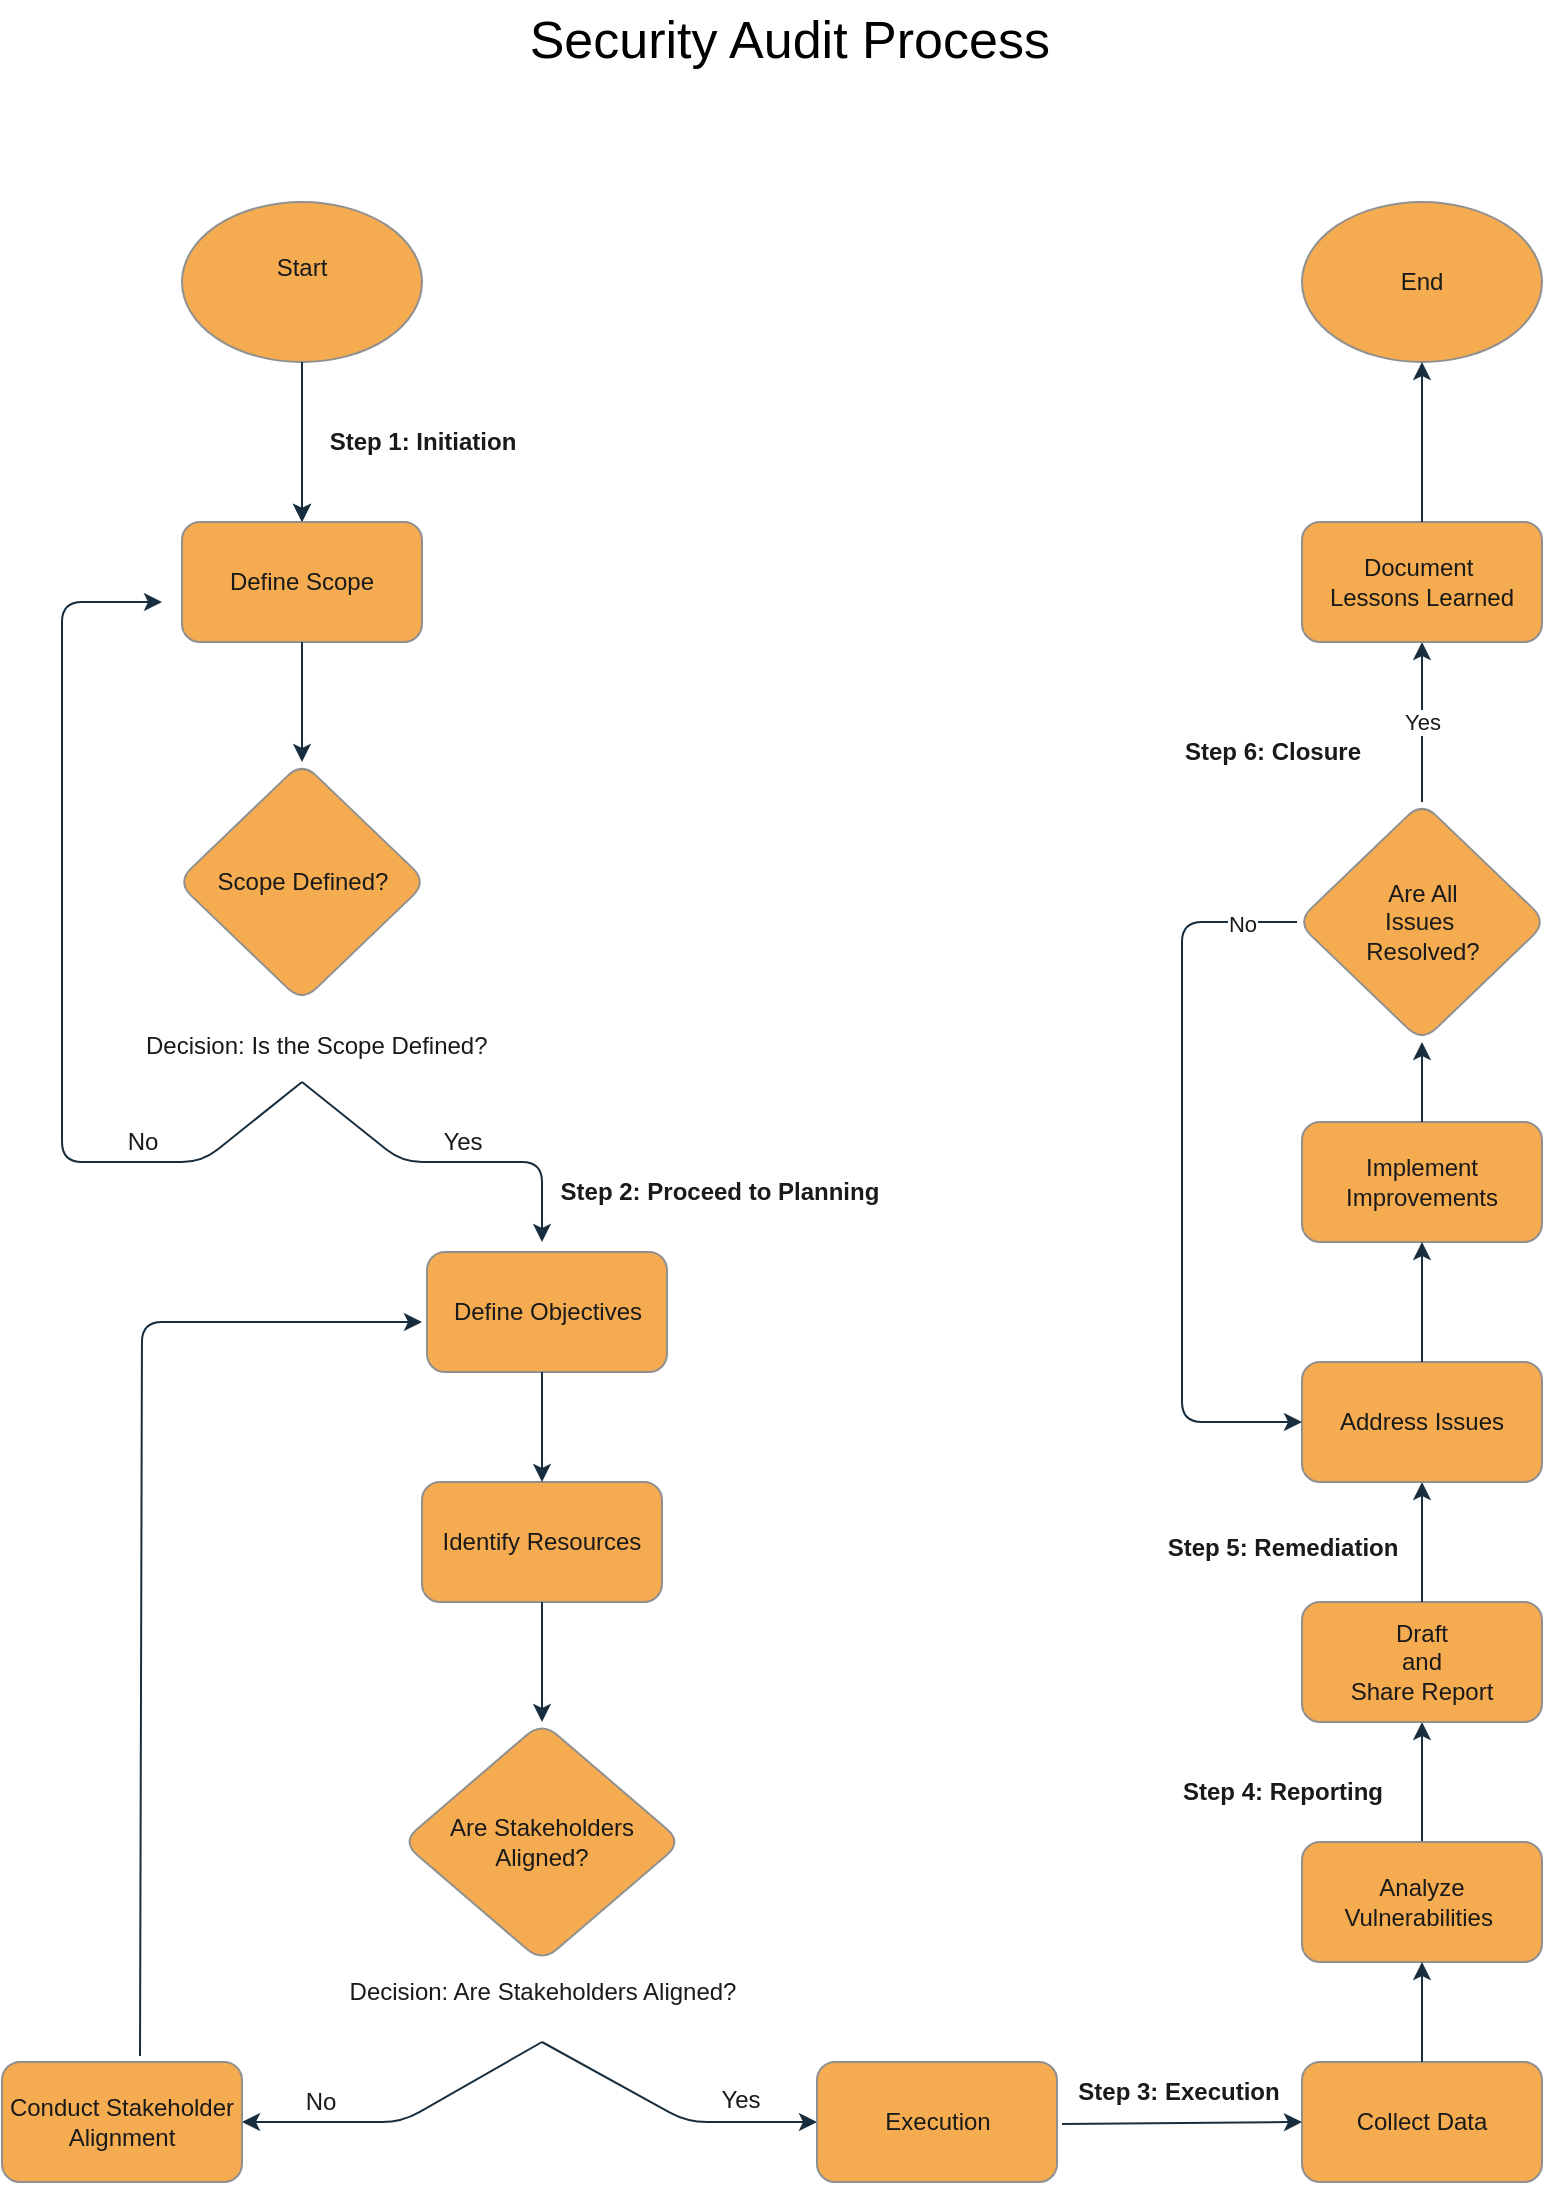 <mxfile version="26.0.6">
  <diagram id="C5RBs43oDa-KdzZeNtuy" name="Page-1">
    <mxGraphModel dx="1034" dy="1691" grid="0" gridSize="10" guides="0" tooltips="1" connect="1" arrows="1" fold="1" page="1" pageScale="1" pageWidth="827" pageHeight="1169" background="#ffffff" math="0" shadow="0">
      <root>
        <mxCell id="WIyWlLk6GJQsqaUBKTNV-0" />
        <mxCell id="WIyWlLk6GJQsqaUBKTNV-1" parent="WIyWlLk6GJQsqaUBKTNV-0" />
        <mxCell id="vEGD2U-kW4-YruRSRP0R-8" value="" style="group" vertex="1" connectable="0" parent="WIyWlLk6GJQsqaUBKTNV-1">
          <mxGeometry x="61" y="-1145" width="742.5" height="1091" as="geometry" />
        </mxCell>
        <mxCell id="vEGD2U-kW4-YruRSRP0R-9" value="" style="group" vertex="1" connectable="0" parent="vEGD2U-kW4-YruRSRP0R-8">
          <mxGeometry y="101" width="742.5" height="990" as="geometry" />
        </mxCell>
        <mxCell id="vEGD2U-kW4-YruRSRP0R-10" value="" style="edgeStyle=orthogonalEdgeStyle;rounded=1;orthogonalLoop=1;jettySize=auto;html=1;labelBackgroundColor=none;strokeColor=#182E3E;fontColor=default;" edge="1" parent="vEGD2U-kW4-YruRSRP0R-9" source="vEGD2U-kW4-YruRSRP0R-11" target="vEGD2U-kW4-YruRSRP0R-12">
          <mxGeometry relative="1" as="geometry" />
        </mxCell>
        <mxCell id="vEGD2U-kW4-YruRSRP0R-11" value="&lt;font&gt;Start&lt;/font&gt;&lt;div&gt;&lt;br&gt;&lt;/div&gt;" style="ellipse;whiteSpace=wrap;html=1;labelBackgroundColor=none;fillColor=#F5AB50;strokeColor=#909090;fontColor=#1A1A1A;rounded=1;" vertex="1" parent="vEGD2U-kW4-YruRSRP0R-9">
          <mxGeometry x="60" width="120" height="80" as="geometry" />
        </mxCell>
        <mxCell id="vEGD2U-kW4-YruRSRP0R-12" value="&lt;font&gt;Define Scope&lt;/font&gt;" style="rounded=1;whiteSpace=wrap;html=1;labelBackgroundColor=none;fillColor=#F5AB50;strokeColor=#909090;fontColor=#1A1A1A;" vertex="1" parent="vEGD2U-kW4-YruRSRP0R-9">
          <mxGeometry x="60" y="160" width="120" height="60" as="geometry" />
        </mxCell>
        <mxCell id="vEGD2U-kW4-YruRSRP0R-13" value="&lt;font&gt;Scope Defined?&lt;/font&gt;" style="rhombus;whiteSpace=wrap;html=1;labelBackgroundColor=none;fillColor=#F5AB50;strokeColor=#909090;fontColor=#1A1A1A;rounded=1;" vertex="1" parent="vEGD2U-kW4-YruRSRP0R-9">
          <mxGeometry x="57.5" y="280" width="125" height="120" as="geometry" />
        </mxCell>
        <mxCell id="vEGD2U-kW4-YruRSRP0R-14" value="" style="endArrow=classic;html=1;rounded=1;entryX=0.5;entryY=0;entryDx=0;entryDy=0;exitX=0.5;exitY=1;exitDx=0;exitDy=0;labelBackgroundColor=none;strokeColor=#182E3E;fontColor=default;" edge="1" parent="vEGD2U-kW4-YruRSRP0R-9" source="vEGD2U-kW4-YruRSRP0R-11" target="vEGD2U-kW4-YruRSRP0R-12">
          <mxGeometry relative="1" as="geometry">
            <mxPoint x="325" y="70" as="sourcePoint" />
            <mxPoint x="310" y="150" as="targetPoint" />
            <Array as="points" />
          </mxGeometry>
        </mxCell>
        <mxCell id="vEGD2U-kW4-YruRSRP0R-15" value="&lt;font&gt;&lt;b&gt;Step 1: Initiation&lt;/b&gt;&lt;/font&gt;" style="edgeLabel;resizable=0;html=1;;align=center;verticalAlign=middle;fontSize=12;labelBackgroundColor=none;fontColor=#1A1A1A;rounded=1;" connectable="0" vertex="1" parent="vEGD2U-kW4-YruRSRP0R-14">
          <mxGeometry relative="1" as="geometry">
            <mxPoint x="60" as="offset" />
          </mxGeometry>
        </mxCell>
        <mxCell id="vEGD2U-kW4-YruRSRP0R-16" value="" style="endArrow=classic;html=1;rounded=1;entryX=0.5;entryY=0;entryDx=0;entryDy=0;labelBackgroundColor=none;strokeColor=#182E3E;fontColor=default;" edge="1" parent="vEGD2U-kW4-YruRSRP0R-9" source="vEGD2U-kW4-YruRSRP0R-12" target="vEGD2U-kW4-YruRSRP0R-13">
          <mxGeometry relative="1" as="geometry">
            <mxPoint x="315" y="230" as="sourcePoint" />
            <mxPoint x="380" y="240" as="targetPoint" />
          </mxGeometry>
        </mxCell>
        <mxCell id="vEGD2U-kW4-YruRSRP0R-17" value="&lt;font&gt;Define Objectives&lt;/font&gt;" style="rounded=1;whiteSpace=wrap;html=1;labelBackgroundColor=none;fillColor=#F5AB50;strokeColor=#909090;fontColor=#1A1A1A;" vertex="1" parent="vEGD2U-kW4-YruRSRP0R-9">
          <mxGeometry x="182.5" y="525" width="120" height="60" as="geometry" />
        </mxCell>
        <mxCell id="vEGD2U-kW4-YruRSRP0R-18" value="" style="endArrow=classic;html=1;rounded=1;labelBackgroundColor=none;strokeColor=#182E3E;fontColor=default;" edge="1" parent="vEGD2U-kW4-YruRSRP0R-9">
          <mxGeometry relative="1" as="geometry">
            <mxPoint x="120" y="440" as="sourcePoint" />
            <mxPoint x="240" y="520" as="targetPoint" />
            <Array as="points">
              <mxPoint x="170" y="480" />
              <mxPoint x="240" y="480" />
            </Array>
          </mxGeometry>
        </mxCell>
        <mxCell id="vEGD2U-kW4-YruRSRP0R-19" value="Yes" style="edgeLabel;resizable=0;html=1;;align=center;verticalAlign=middle;fontSize=12;labelBackgroundColor=none;fontColor=#1A1A1A;rounded=1;" connectable="0" vertex="1" parent="vEGD2U-kW4-YruRSRP0R-18">
          <mxGeometry relative="1" as="geometry">
            <mxPoint x="7" y="-10" as="offset" />
          </mxGeometry>
        </mxCell>
        <mxCell id="vEGD2U-kW4-YruRSRP0R-20" value="&lt;font style=&quot;font-size: 12px;&quot;&gt;Decision: Is the Scope Defined?&lt;/font&gt;" style="edgeLabel;resizable=0;html=1;;align=left;verticalAlign=bottom;rotation=0;labelBackgroundColor=none;fontColor=#1A1A1A;rounded=1;" connectable="0" vertex="1" parent="vEGD2U-kW4-YruRSRP0R-18">
          <mxGeometry x="-1" relative="1" as="geometry">
            <mxPoint x="-80" y="-10" as="offset" />
          </mxGeometry>
        </mxCell>
        <mxCell id="vEGD2U-kW4-YruRSRP0R-21" value="Step 2: Proceed to Planning&amp;nbsp;" style="edgeLabel;resizable=0;html=1;;align=right;verticalAlign=bottom;fontSize=12;labelBackgroundColor=none;fontColor=#1A1A1A;fontStyle=1;rounded=1;" connectable="0" vertex="1" parent="vEGD2U-kW4-YruRSRP0R-18">
          <mxGeometry x="1" relative="1" as="geometry">
            <mxPoint x="172" y="-16" as="offset" />
          </mxGeometry>
        </mxCell>
        <mxCell id="vEGD2U-kW4-YruRSRP0R-22" value="" style="endArrow=classic;html=1;rounded=1;labelBackgroundColor=none;strokeColor=#182E3E;fontColor=default;" edge="1" parent="vEGD2U-kW4-YruRSRP0R-9">
          <mxGeometry relative="1" as="geometry">
            <mxPoint x="120" y="440" as="sourcePoint" />
            <mxPoint x="50" y="200" as="targetPoint" />
            <Array as="points">
              <mxPoint x="70" y="480" />
              <mxPoint x="30" y="480" />
              <mxPoint y="480" />
              <mxPoint y="200" />
            </Array>
          </mxGeometry>
        </mxCell>
        <mxCell id="vEGD2U-kW4-YruRSRP0R-23" value="No" style="edgeLabel;resizable=0;html=1;;align=center;verticalAlign=middle;fontSize=12;labelBackgroundColor=none;fontColor=#1A1A1A;rounded=1;" connectable="0" vertex="1" parent="vEGD2U-kW4-YruRSRP0R-22">
          <mxGeometry relative="1" as="geometry">
            <mxPoint x="40" y="88" as="offset" />
          </mxGeometry>
        </mxCell>
        <mxCell id="vEGD2U-kW4-YruRSRP0R-24" value="&lt;font&gt;Identify Resources&lt;/font&gt;" style="rounded=1;whiteSpace=wrap;html=1;labelBackgroundColor=none;fillColor=#F5AB50;strokeColor=#909090;fontColor=#1A1A1A;" vertex="1" parent="vEGD2U-kW4-YruRSRP0R-9">
          <mxGeometry x="180" y="640" width="120" height="60" as="geometry" />
        </mxCell>
        <mxCell id="vEGD2U-kW4-YruRSRP0R-25" value="&lt;font&gt;Are Stakeholders Aligned?&lt;/font&gt;" style="rhombus;whiteSpace=wrap;html=1;labelBackgroundColor=none;fillColor=#F5AB50;strokeColor=#909090;fontColor=#1A1A1A;rounded=1;" vertex="1" parent="vEGD2U-kW4-YruRSRP0R-9">
          <mxGeometry x="170" y="760" width="140" height="120" as="geometry" />
        </mxCell>
        <mxCell id="vEGD2U-kW4-YruRSRP0R-26" value="&lt;font&gt;Decision: Are Stakeholders Aligned?&lt;/font&gt;" style="text;html=1;align=center;verticalAlign=middle;resizable=0;points=[];autosize=1;strokeColor=none;fillColor=none;labelBackgroundColor=none;fontColor=#1A1A1A;rounded=1;" vertex="1" parent="vEGD2U-kW4-YruRSRP0R-9">
          <mxGeometry x="130" y="880" width="220" height="30" as="geometry" />
        </mxCell>
        <mxCell id="vEGD2U-kW4-YruRSRP0R-27" value="" style="endArrow=classic;html=1;rounded=1;labelBackgroundColor=none;strokeColor=#182E3E;fontColor=default;" edge="1" parent="vEGD2U-kW4-YruRSRP0R-9">
          <mxGeometry relative="1" as="geometry">
            <mxPoint x="240" y="920" as="sourcePoint" />
            <mxPoint x="90" y="960" as="targetPoint" />
            <Array as="points">
              <mxPoint x="170" y="960" />
            </Array>
          </mxGeometry>
        </mxCell>
        <mxCell id="vEGD2U-kW4-YruRSRP0R-28" value="No" style="edgeLabel;resizable=0;html=1;;align=center;verticalAlign=middle;fontSize=12;labelBackgroundColor=none;fontColor=#1A1A1A;rounded=1;" connectable="0" vertex="1" parent="vEGD2U-kW4-YruRSRP0R-27">
          <mxGeometry relative="1" as="geometry">
            <mxPoint x="-41" y="-10" as="offset" />
          </mxGeometry>
        </mxCell>
        <mxCell id="vEGD2U-kW4-YruRSRP0R-29" value="" style="endArrow=classic;html=1;rounded=1;labelBackgroundColor=none;strokeColor=#182E3E;fontColor=default;" edge="1" parent="vEGD2U-kW4-YruRSRP0R-9">
          <mxGeometry relative="1" as="geometry">
            <mxPoint x="240" y="920" as="sourcePoint" />
            <mxPoint x="377.5" y="960" as="targetPoint" />
            <Array as="points">
              <mxPoint x="312.5" y="960" />
            </Array>
          </mxGeometry>
        </mxCell>
        <mxCell id="vEGD2U-kW4-YruRSRP0R-30" value="Yes" style="edgeLabel;html=1;align=center;verticalAlign=middle;resizable=0;points=[];fontSize=12;labelBackgroundColor=none;fontColor=#1A1A1A;rounded=1;" vertex="1" connectable="0" parent="vEGD2U-kW4-YruRSRP0R-29">
          <mxGeometry x="0.48" y="3" relative="1" as="geometry">
            <mxPoint y="-8" as="offset" />
          </mxGeometry>
        </mxCell>
        <mxCell id="vEGD2U-kW4-YruRSRP0R-31" value="" style="endArrow=classic;html=1;rounded=1;exitX=0.5;exitY=1;exitDx=0;exitDy=0;entryX=0.5;entryY=0;entryDx=0;entryDy=0;labelBackgroundColor=none;strokeColor=#182E3E;fontColor=default;" edge="1" parent="vEGD2U-kW4-YruRSRP0R-9" source="vEGD2U-kW4-YruRSRP0R-24" target="vEGD2U-kW4-YruRSRP0R-25">
          <mxGeometry width="50" height="50" relative="1" as="geometry">
            <mxPoint x="520" y="720" as="sourcePoint" />
            <mxPoint x="520" y="760" as="targetPoint" />
            <Array as="points" />
          </mxGeometry>
        </mxCell>
        <mxCell id="vEGD2U-kW4-YruRSRP0R-32" value="" style="endArrow=classic;html=1;rounded=1;labelBackgroundColor=none;strokeColor=#182E3E;fontColor=default;entryX=0.5;entryY=0;entryDx=0;entryDy=0;" edge="1" parent="vEGD2U-kW4-YruRSRP0R-9" target="vEGD2U-kW4-YruRSRP0R-24">
          <mxGeometry width="50" height="50" relative="1" as="geometry">
            <mxPoint x="240" y="585" as="sourcePoint" />
            <mxPoint x="222.5" y="640" as="targetPoint" />
          </mxGeometry>
        </mxCell>
        <mxCell id="vEGD2U-kW4-YruRSRP0R-33" value="&lt;font&gt;Execution&lt;/font&gt;" style="rounded=1;whiteSpace=wrap;html=1;labelBackgroundColor=none;fillColor=#F5AB50;strokeColor=#909090;fontColor=#1A1A1A;" vertex="1" parent="vEGD2U-kW4-YruRSRP0R-9">
          <mxGeometry x="377.5" y="930" width="120" height="60" as="geometry" />
        </mxCell>
        <mxCell id="vEGD2U-kW4-YruRSRP0R-34" value="&lt;font&gt;Collect Data&lt;/font&gt;" style="rounded=1;whiteSpace=wrap;html=1;labelBackgroundColor=none;fillColor=#F5AB50;strokeColor=#909090;fontColor=#1A1A1A;" vertex="1" parent="vEGD2U-kW4-YruRSRP0R-9">
          <mxGeometry x="620" y="930" width="120" height="60" as="geometry" />
        </mxCell>
        <mxCell id="vEGD2U-kW4-YruRSRP0R-35" value="" style="endArrow=classic;html=1;rounded=1;entryX=0;entryY=0.5;entryDx=0;entryDy=0;labelBackgroundColor=none;strokeColor=#182E3E;fontColor=default;exitX=0.021;exitY=1.033;exitDx=0;exitDy=0;exitPerimeter=0;" edge="1" parent="vEGD2U-kW4-YruRSRP0R-9" source="vEGD2U-kW4-YruRSRP0R-39" target="vEGD2U-kW4-YruRSRP0R-34">
          <mxGeometry width="50" height="50" relative="1" as="geometry">
            <mxPoint x="480" y="960" as="sourcePoint" />
            <mxPoint x="500" y="1010" as="targetPoint" />
          </mxGeometry>
        </mxCell>
        <mxCell id="vEGD2U-kW4-YruRSRP0R-36" value="" style="edgeStyle=orthogonalEdgeStyle;rounded=1;orthogonalLoop=1;jettySize=auto;html=1;labelBackgroundColor=none;strokeColor=#182E3E;fontColor=default;" edge="1" parent="vEGD2U-kW4-YruRSRP0R-9" source="vEGD2U-kW4-YruRSRP0R-37">
          <mxGeometry relative="1" as="geometry">
            <mxPoint x="680" y="760" as="targetPoint" />
          </mxGeometry>
        </mxCell>
        <mxCell id="vEGD2U-kW4-YruRSRP0R-37" value="&lt;font&gt;Analyze Vulnerabilities&amp;nbsp;&lt;/font&gt;" style="rounded=1;whiteSpace=wrap;html=1;labelBackgroundColor=none;fillColor=#F5AB50;strokeColor=#909090;fontColor=#1A1A1A;" vertex="1" parent="vEGD2U-kW4-YruRSRP0R-9">
          <mxGeometry x="620" y="820" width="120" height="60" as="geometry" />
        </mxCell>
        <mxCell id="vEGD2U-kW4-YruRSRP0R-38" value="" style="endArrow=classic;html=1;rounded=1;exitX=0.5;exitY=0;exitDx=0;exitDy=0;entryX=0.5;entryY=1;entryDx=0;entryDy=0;labelBackgroundColor=none;strokeColor=#182E3E;fontColor=default;" edge="1" parent="vEGD2U-kW4-YruRSRP0R-9" source="vEGD2U-kW4-YruRSRP0R-34" target="vEGD2U-kW4-YruRSRP0R-37">
          <mxGeometry width="50" height="50" relative="1" as="geometry">
            <mxPoint x="540" y="860" as="sourcePoint" />
            <mxPoint x="610" y="890" as="targetPoint" />
            <Array as="points" />
          </mxGeometry>
        </mxCell>
        <mxCell id="vEGD2U-kW4-YruRSRP0R-39" value="&lt;font&gt;&lt;b&gt;Step 3: Execution&lt;/b&gt;&lt;/font&gt;" style="text;html=1;align=center;verticalAlign=middle;resizable=0;points=[];autosize=1;strokeColor=none;fillColor=none;labelBackgroundColor=none;fontColor=#1A1A1A;rounded=1;" vertex="1" parent="vEGD2U-kW4-YruRSRP0R-9">
          <mxGeometry x="497.5" y="930" width="120" height="30" as="geometry" />
        </mxCell>
        <mxCell id="vEGD2U-kW4-YruRSRP0R-40" value="&lt;b&gt;Step 4: Reporting&lt;/b&gt;" style="text;html=1;align=center;verticalAlign=middle;resizable=0;points=[];autosize=1;strokeColor=none;fillColor=none;fontColor=#1A1A1A;rounded=1;" vertex="1" parent="vEGD2U-kW4-YruRSRP0R-9">
          <mxGeometry x="550" y="780" width="120" height="30" as="geometry" />
        </mxCell>
        <mxCell id="vEGD2U-kW4-YruRSRP0R-41" value="Draft&lt;div&gt;and&lt;/div&gt;&lt;div&gt;Share Report&lt;/div&gt;" style="rounded=1;whiteSpace=wrap;html=1;strokeColor=#909090;fontColor=#1A1A1A;fillColor=#F5AB50;" vertex="1" parent="vEGD2U-kW4-YruRSRP0R-9">
          <mxGeometry x="620" y="700" width="120" height="60" as="geometry" />
        </mxCell>
        <mxCell id="vEGD2U-kW4-YruRSRP0R-42" value="" style="endArrow=classic;html=1;rounded=1;labelBackgroundColor=none;strokeColor=#182E3E;fontColor=default;exitX=0.5;exitY=0;exitDx=0;exitDy=0;" edge="1" parent="vEGD2U-kW4-YruRSRP0R-9" source="vEGD2U-kW4-YruRSRP0R-41">
          <mxGeometry width="50" height="50" relative="1" as="geometry">
            <mxPoint x="680" y="690" as="sourcePoint" />
            <mxPoint x="680" y="640" as="targetPoint" />
            <Array as="points" />
          </mxGeometry>
        </mxCell>
        <mxCell id="vEGD2U-kW4-YruRSRP0R-43" value="Address Issues" style="rounded=1;whiteSpace=wrap;html=1;strokeColor=#909090;fontColor=#1A1A1A;fillColor=#F5AB50;" vertex="1" parent="vEGD2U-kW4-YruRSRP0R-9">
          <mxGeometry x="620" y="580" width="120" height="60" as="geometry" />
        </mxCell>
        <mxCell id="vEGD2U-kW4-YruRSRP0R-44" value="Implement Improvements" style="rounded=1;whiteSpace=wrap;html=1;strokeColor=#909090;fontColor=#1A1A1A;fillColor=#F5AB50;" vertex="1" parent="vEGD2U-kW4-YruRSRP0R-9">
          <mxGeometry x="620" y="460" width="120" height="60" as="geometry" />
        </mxCell>
        <mxCell id="vEGD2U-kW4-YruRSRP0R-45" value="" style="endArrow=classic;html=1;rounded=1;exitX=0.5;exitY=0;exitDx=0;exitDy=0;labelBackgroundColor=none;strokeColor=#182E3E;fontColor=default;" edge="1" parent="vEGD2U-kW4-YruRSRP0R-9" source="vEGD2U-kW4-YruRSRP0R-43">
          <mxGeometry width="50" height="50" relative="1" as="geometry">
            <mxPoint x="680" y="550" as="sourcePoint" />
            <mxPoint x="680" y="520" as="targetPoint" />
            <Array as="points" />
          </mxGeometry>
        </mxCell>
        <mxCell id="vEGD2U-kW4-YruRSRP0R-46" value="Are All&lt;div&gt;Issues&amp;nbsp;&lt;/div&gt;&lt;div&gt;Resolved?&lt;/div&gt;" style="rhombus;whiteSpace=wrap;html=1;labelBackgroundColor=none;fillColor=#F5AB50;strokeColor=#909090;fontColor=#1A1A1A;rounded=1;" vertex="1" parent="vEGD2U-kW4-YruRSRP0R-9">
          <mxGeometry x="617.5" y="300" width="125" height="120" as="geometry" />
        </mxCell>
        <mxCell id="vEGD2U-kW4-YruRSRP0R-47" value="" style="endArrow=classic;html=1;rounded=1;labelBackgroundColor=none;strokeColor=#182E3E;fontColor=default;exitX=0.5;exitY=0;exitDx=0;exitDy=0;" edge="1" parent="vEGD2U-kW4-YruRSRP0R-9" source="vEGD2U-kW4-YruRSRP0R-44">
          <mxGeometry width="50" height="50" relative="1" as="geometry">
            <mxPoint x="680" y="430" as="sourcePoint" />
            <mxPoint x="680" y="420" as="targetPoint" />
            <Array as="points" />
          </mxGeometry>
        </mxCell>
        <mxCell id="vEGD2U-kW4-YruRSRP0R-48" value="" style="endArrow=classic;html=1;rounded=1;strokeColor=#182E3E;fontColor=#1A1A1A;exitX=0.5;exitY=0;exitDx=0;exitDy=0;entryX=0.5;entryY=1;entryDx=0;entryDy=0;" edge="1" parent="vEGD2U-kW4-YruRSRP0R-9" source="vEGD2U-kW4-YruRSRP0R-46" target="vEGD2U-kW4-YruRSRP0R-52">
          <mxGeometry relative="1" as="geometry">
            <mxPoint x="680" y="270" as="sourcePoint" />
            <mxPoint x="680" y="240" as="targetPoint" />
            <Array as="points">
              <mxPoint x="680" y="280" />
            </Array>
          </mxGeometry>
        </mxCell>
        <mxCell id="vEGD2U-kW4-YruRSRP0R-49" value="Yes" style="edgeLabel;resizable=0;html=1;;align=center;verticalAlign=middle;strokeColor=#909090;fontColor=#1A1A1A;fillColor=#F5AB50;direction=east;rounded=1;" connectable="0" vertex="1" parent="vEGD2U-kW4-YruRSRP0R-48">
          <mxGeometry relative="1" as="geometry" />
        </mxCell>
        <mxCell id="vEGD2U-kW4-YruRSRP0R-50" value="" style="endArrow=classic;html=1;rounded=1;strokeColor=#182E3E;fontColor=#1A1A1A;exitX=0;exitY=0.5;exitDx=0;exitDy=0;entryX=0;entryY=0.5;entryDx=0;entryDy=0;" edge="1" parent="vEGD2U-kW4-YruRSRP0R-9" source="vEGD2U-kW4-YruRSRP0R-46" target="vEGD2U-kW4-YruRSRP0R-43">
          <mxGeometry relative="1" as="geometry">
            <mxPoint x="280" y="480" as="sourcePoint" />
            <mxPoint x="618" y="600" as="targetPoint" />
            <Array as="points">
              <mxPoint x="560" y="360" />
              <mxPoint x="560" y="440" />
              <mxPoint x="560" y="520" />
              <mxPoint x="560" y="610" />
            </Array>
          </mxGeometry>
        </mxCell>
        <mxCell id="vEGD2U-kW4-YruRSRP0R-51" value="No" style="edgeLabel;resizable=0;html=1;;align=center;verticalAlign=middle;strokeColor=#909090;fontColor=#1A1A1A;fillColor=#F5AB50;rounded=1;" connectable="0" vertex="1" parent="vEGD2U-kW4-YruRSRP0R-50">
          <mxGeometry relative="1" as="geometry">
            <mxPoint x="30" y="-126" as="offset" />
          </mxGeometry>
        </mxCell>
        <mxCell id="vEGD2U-kW4-YruRSRP0R-52" value="Document&amp;nbsp;&lt;div&gt;Lessons Learned&lt;/div&gt;" style="rounded=1;whiteSpace=wrap;html=1;strokeColor=#909090;fontColor=#1A1A1A;fillColor=#F5AB50;" vertex="1" parent="vEGD2U-kW4-YruRSRP0R-9">
          <mxGeometry x="620" y="160" width="120" height="60" as="geometry" />
        </mxCell>
        <mxCell id="vEGD2U-kW4-YruRSRP0R-53" value="&lt;b&gt;Step 6: Closure&lt;/b&gt;" style="text;html=1;align=center;verticalAlign=middle;resizable=0;points=[];autosize=1;strokeColor=none;fillColor=none;fontColor=#1A1A1A;rounded=1;" vertex="1" parent="vEGD2U-kW4-YruRSRP0R-9">
          <mxGeometry x="550" y="260" width="110" height="30" as="geometry" />
        </mxCell>
        <mxCell id="vEGD2U-kW4-YruRSRP0R-54" value="End" style="ellipse;whiteSpace=wrap;html=1;strokeColor=#909090;fontColor=#1A1A1A;fillColor=#F5AB50;rounded=1;" vertex="1" parent="vEGD2U-kW4-YruRSRP0R-9">
          <mxGeometry x="620" width="120" height="80" as="geometry" />
        </mxCell>
        <mxCell id="vEGD2U-kW4-YruRSRP0R-55" value="" style="endArrow=classic;html=1;rounded=1;exitX=0.5;exitY=0;exitDx=0;exitDy=0;labelBackgroundColor=none;strokeColor=#182E3E;fontColor=default;" edge="1" parent="vEGD2U-kW4-YruRSRP0R-9" source="vEGD2U-kW4-YruRSRP0R-52">
          <mxGeometry width="50" height="50" relative="1" as="geometry">
            <mxPoint x="680" y="120" as="sourcePoint" />
            <mxPoint x="680" y="80" as="targetPoint" />
            <Array as="points" />
          </mxGeometry>
        </mxCell>
        <mxCell id="vEGD2U-kW4-YruRSRP0R-56" value="" style="endArrow=classic;html=1;rounded=1;exitX=0.575;exitY=-0.05;exitDx=0;exitDy=0;labelBackgroundColor=none;strokeColor=#182E3E;fontColor=default;exitPerimeter=0;" edge="1" parent="vEGD2U-kW4-YruRSRP0R-9" source="vEGD2U-kW4-YruRSRP0R-58">
          <mxGeometry width="50" height="50" relative="1" as="geometry">
            <mxPoint y="850" as="sourcePoint" />
            <mxPoint x="180" y="560" as="targetPoint" />
            <Array as="points">
              <mxPoint x="40" y="560" />
            </Array>
          </mxGeometry>
        </mxCell>
        <mxCell id="vEGD2U-kW4-YruRSRP0R-57" value="&lt;b&gt;Step 5: Remediation&lt;/b&gt;&lt;div&gt;&lt;br&gt;&lt;/div&gt;" style="text;html=1;align=center;verticalAlign=middle;resizable=0;points=[];autosize=1;strokeColor=none;fillColor=none;fontColor=#1A1A1A;rounded=1;" vertex="1" parent="vEGD2U-kW4-YruRSRP0R-9">
          <mxGeometry x="540" y="660" width="140" height="40" as="geometry" />
        </mxCell>
        <mxCell id="vEGD2U-kW4-YruRSRP0R-58" value="&lt;font&gt;Conduct Stakeholder Alignment&lt;/font&gt;" style="rounded=1;whiteSpace=wrap;html=1;labelBackgroundColor=none;fillColor=#F5AB50;strokeColor=#909090;fontColor=#1A1A1A;" vertex="1" parent="vEGD2U-kW4-YruRSRP0R-9">
          <mxGeometry x="-30" y="930" width="120" height="60" as="geometry" />
        </mxCell>
        <mxCell id="vEGD2U-kW4-YruRSRP0R-59" value="&lt;font style=&quot;font-size: 26px;&quot;&gt;Security Audit Process&amp;nbsp;&lt;/font&gt;" style="text;html=1;align=center;verticalAlign=middle;resizable=0;points=[];autosize=1;strokeColor=none;fillColor=none;" vertex="1" parent="vEGD2U-kW4-YruRSRP0R-8">
          <mxGeometry x="222" width="290" height="40" as="geometry" />
        </mxCell>
      </root>
    </mxGraphModel>
  </diagram>
</mxfile>
